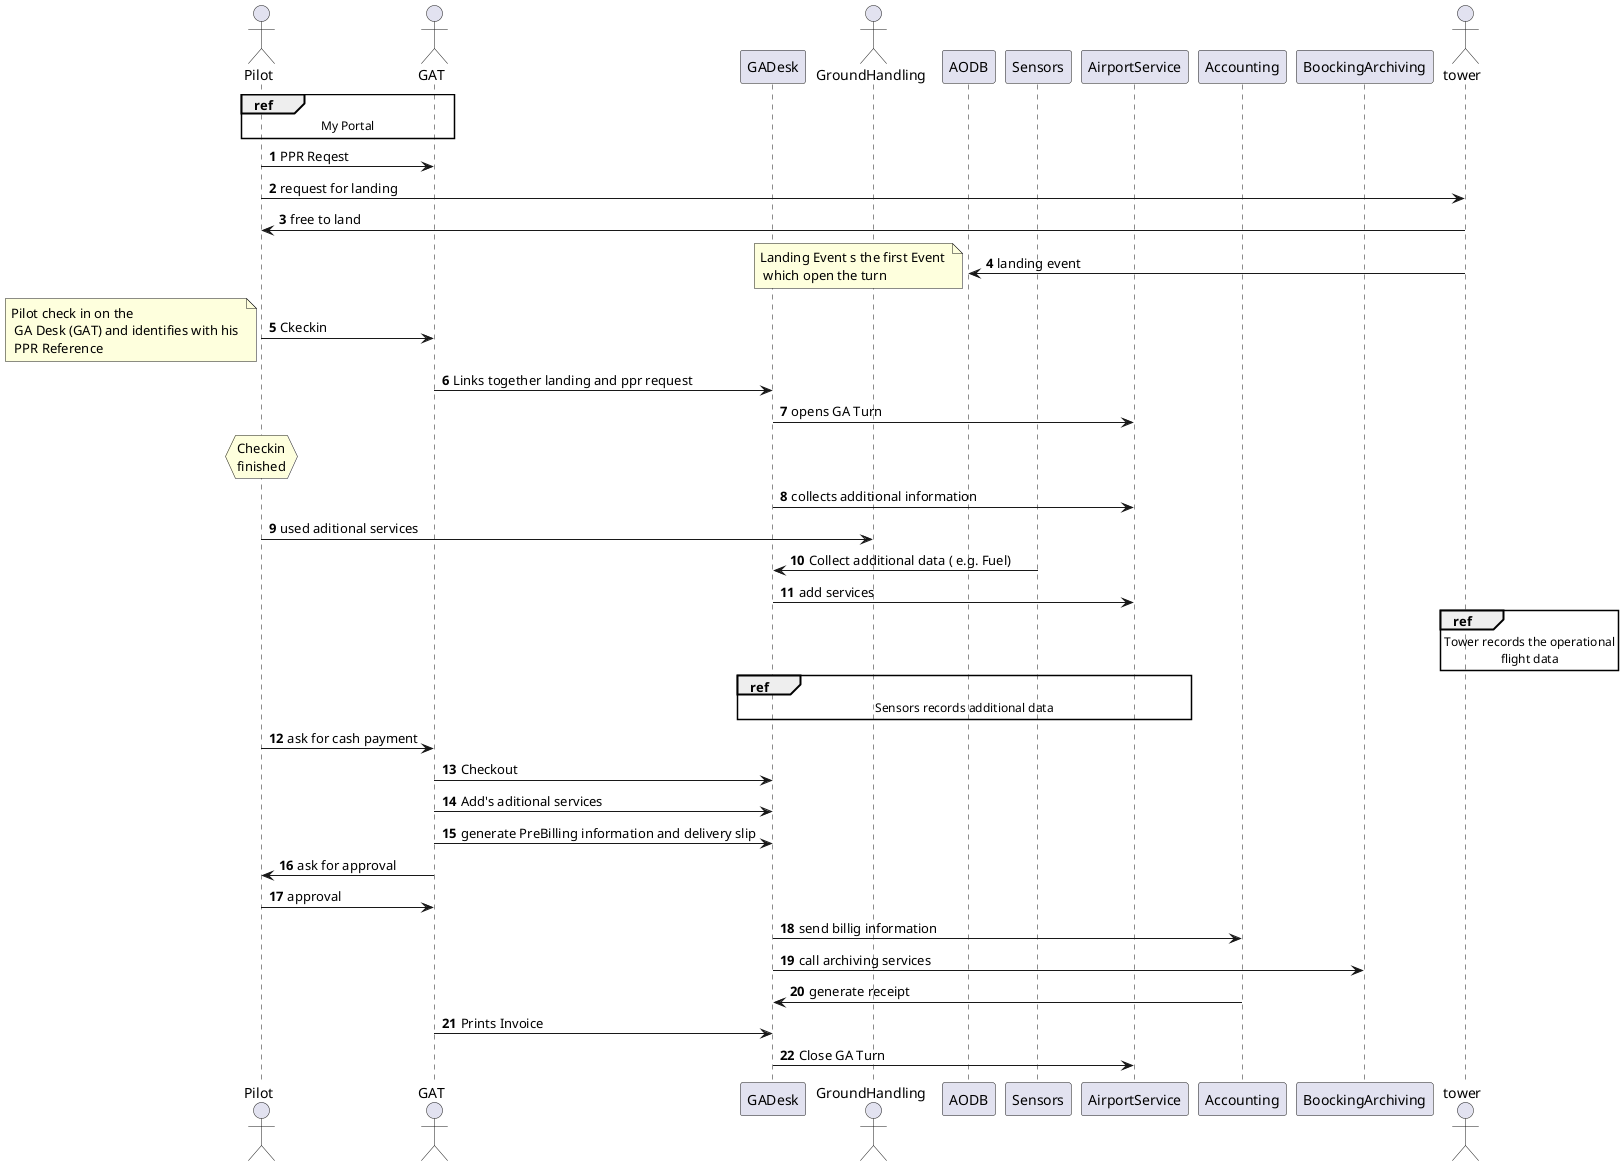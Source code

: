 @startuml
actor Pilot
actor GAT
participant GADesk
actor GroundHandling
participant AODB
participant Sensors
participant AirportService
participant Accounting
participant BoockingArchiving
actor tower
autonumber


ref over GAT, Pilot : My Portal

Pilot -> GAT : PPR Reqest
Pilot -> tower : request for landing
tower -> Pilot : free to land
tower -> AODB : landing event
note left: Landing Event s the first Event \n which open the turn
Pilot -> GAT : Ckeckin
note left: Pilot check in on the \n GA Desk (GAT) and identifies with his \n PPR Reference
GAT -> GADesk : Links together landing and ppr request
GADesk -> AirportService: opens GA Turn
hnote over Pilot : Checkin\nfinished
GADesk -> AirportService: collects additional information
Pilot -> GroundHandling: used aditional services
Sensors -> GADesk: Collect additional data ( e.g. Fuel)
GADesk -> AirportService: add services

ref over tower
  Tower records the operational
  flight data
end ref

ref over GADesk, Sensors, AirportService
  Sensors records additional data
end ref

Pilot -> GAT : ask for cash payment
GAT -> GADesk: Checkout
GAT -> GADesk: Add's aditional services
GAT -> GADesk: generate PreBilling information and delivery slip
GAT -> Pilot: ask for approval
Pilot -> GAT: approval
GADesk -> Accounting : send billig information
GADesk -> BoockingArchiving : call archiving services
Accounting -> GADesk: generate receipt
GAT -> GADesk: Prints Invoice
GADesk -> AirportService: Close GA Turn
@enduml
